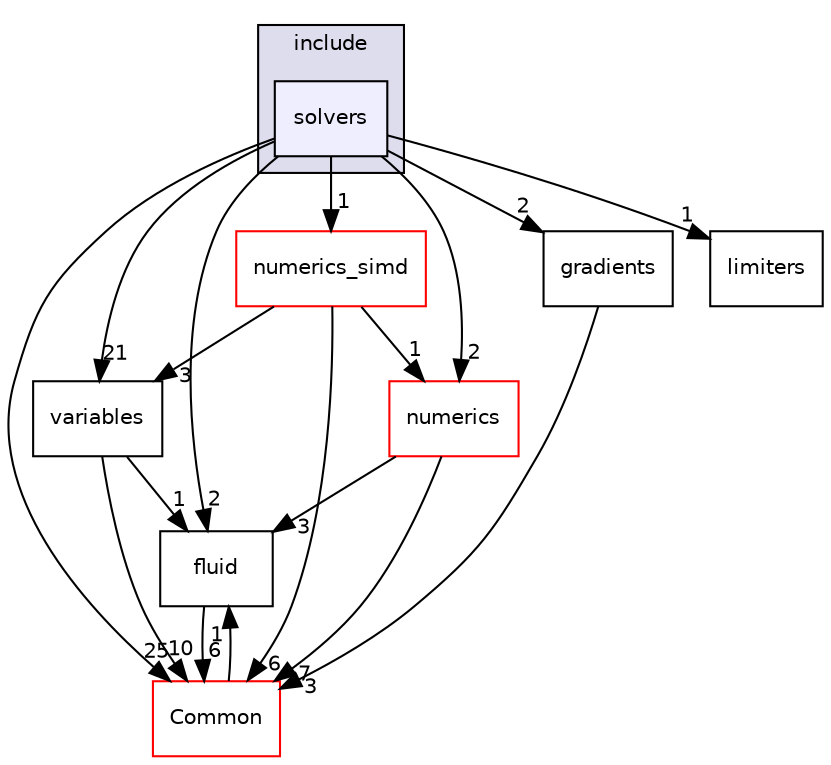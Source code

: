 digraph "SU2_CFD/include/solvers" {
  compound=true
  node [ fontsize="10", fontname="Helvetica"];
  edge [ labelfontsize="10", labelfontname="Helvetica"];
  subgraph clusterdir_3b735dd5547717c34264cbbbba892a8a {
    graph [ bgcolor="#ddddee", pencolor="black", label="include" fontname="Helvetica", fontsize="10", URL="dir_3b735dd5547717c34264cbbbba892a8a.html"]
  dir_263ce66950d22b4a66b695c07cd63e69 [shape=box, label="solvers", style="filled", fillcolor="#eeeeff", pencolor="black", URL="dir_263ce66950d22b4a66b695c07cd63e69.html"];
  }
  dir_331ac33b42628dcdd8084e0a2b79c025 [shape=box label="fluid" URL="dir_331ac33b42628dcdd8084e0a2b79c025.html"];
  dir_4ab6b4cc6a7edbff49100e9123df213f [shape=box label="Common" fillcolor="white" style="filled" color="red" URL="dir_4ab6b4cc6a7edbff49100e9123df213f.html"];
  dir_e3b5e39a00e29047067392aaed2786c3 [shape=box label="gradients" URL="dir_e3b5e39a00e29047067392aaed2786c3.html"];
  dir_cd97905733ce0fa50fa6753859500eaa [shape=box label="variables" URL="dir_cd97905733ce0fa50fa6753859500eaa.html"];
  dir_756791f5376667f4032d4a9f45c7494c [shape=box label="numerics" fillcolor="white" style="filled" color="red" URL="dir_756791f5376667f4032d4a9f45c7494c.html"];
  dir_141b363c177a2fef2601542dedb67199 [shape=box label="limiters" URL="dir_141b363c177a2fef2601542dedb67199.html"];
  dir_6516f4a48c556fd65c0a96b2c86589bc [shape=box label="numerics_simd" fillcolor="white" style="filled" color="red" URL="dir_6516f4a48c556fd65c0a96b2c86589bc.html"];
  dir_331ac33b42628dcdd8084e0a2b79c025->dir_4ab6b4cc6a7edbff49100e9123df213f [headlabel="6", labeldistance=1.5 headhref="dir_000036_000000.html"];
  dir_4ab6b4cc6a7edbff49100e9123df213f->dir_331ac33b42628dcdd8084e0a2b79c025 [headlabel="1", labeldistance=1.5 headhref="dir_000000_000036.html"];
  dir_e3b5e39a00e29047067392aaed2786c3->dir_4ab6b4cc6a7edbff49100e9123df213f [headlabel="3", labeldistance=1.5 headhref="dir_000037_000000.html"];
  dir_cd97905733ce0fa50fa6753859500eaa->dir_331ac33b42628dcdd8084e0a2b79c025 [headlabel="1", labeldistance=1.5 headhref="dir_000064_000036.html"];
  dir_cd97905733ce0fa50fa6753859500eaa->dir_4ab6b4cc6a7edbff49100e9123df213f [headlabel="10", labeldistance=1.5 headhref="dir_000064_000000.html"];
  dir_756791f5376667f4032d4a9f45c7494c->dir_331ac33b42628dcdd8084e0a2b79c025 [headlabel="3", labeldistance=1.5 headhref="dir_000045_000036.html"];
  dir_756791f5376667f4032d4a9f45c7494c->dir_4ab6b4cc6a7edbff49100e9123df213f [headlabel="7", labeldistance=1.5 headhref="dir_000045_000000.html"];
  dir_263ce66950d22b4a66b695c07cd63e69->dir_331ac33b42628dcdd8084e0a2b79c025 [headlabel="2", labeldistance=1.5 headhref="dir_000063_000036.html"];
  dir_263ce66950d22b4a66b695c07cd63e69->dir_4ab6b4cc6a7edbff49100e9123df213f [headlabel="25", labeldistance=1.5 headhref="dir_000063_000000.html"];
  dir_263ce66950d22b4a66b695c07cd63e69->dir_e3b5e39a00e29047067392aaed2786c3 [headlabel="2", labeldistance=1.5 headhref="dir_000063_000037.html"];
  dir_263ce66950d22b4a66b695c07cd63e69->dir_cd97905733ce0fa50fa6753859500eaa [headlabel="21", labeldistance=1.5 headhref="dir_000063_000064.html"];
  dir_263ce66950d22b4a66b695c07cd63e69->dir_756791f5376667f4032d4a9f45c7494c [headlabel="2", labeldistance=1.5 headhref="dir_000063_000045.html"];
  dir_263ce66950d22b4a66b695c07cd63e69->dir_141b363c177a2fef2601542dedb67199 [headlabel="1", labeldistance=1.5 headhref="dir_000063_000044.html"];
  dir_263ce66950d22b4a66b695c07cd63e69->dir_6516f4a48c556fd65c0a96b2c86589bc [headlabel="1", labeldistance=1.5 headhref="dir_000063_000050.html"];
  dir_6516f4a48c556fd65c0a96b2c86589bc->dir_4ab6b4cc6a7edbff49100e9123df213f [headlabel="6", labeldistance=1.5 headhref="dir_000050_000000.html"];
  dir_6516f4a48c556fd65c0a96b2c86589bc->dir_cd97905733ce0fa50fa6753859500eaa [headlabel="3", labeldistance=1.5 headhref="dir_000050_000064.html"];
  dir_6516f4a48c556fd65c0a96b2c86589bc->dir_756791f5376667f4032d4a9f45c7494c [headlabel="1", labeldistance=1.5 headhref="dir_000050_000045.html"];
}
